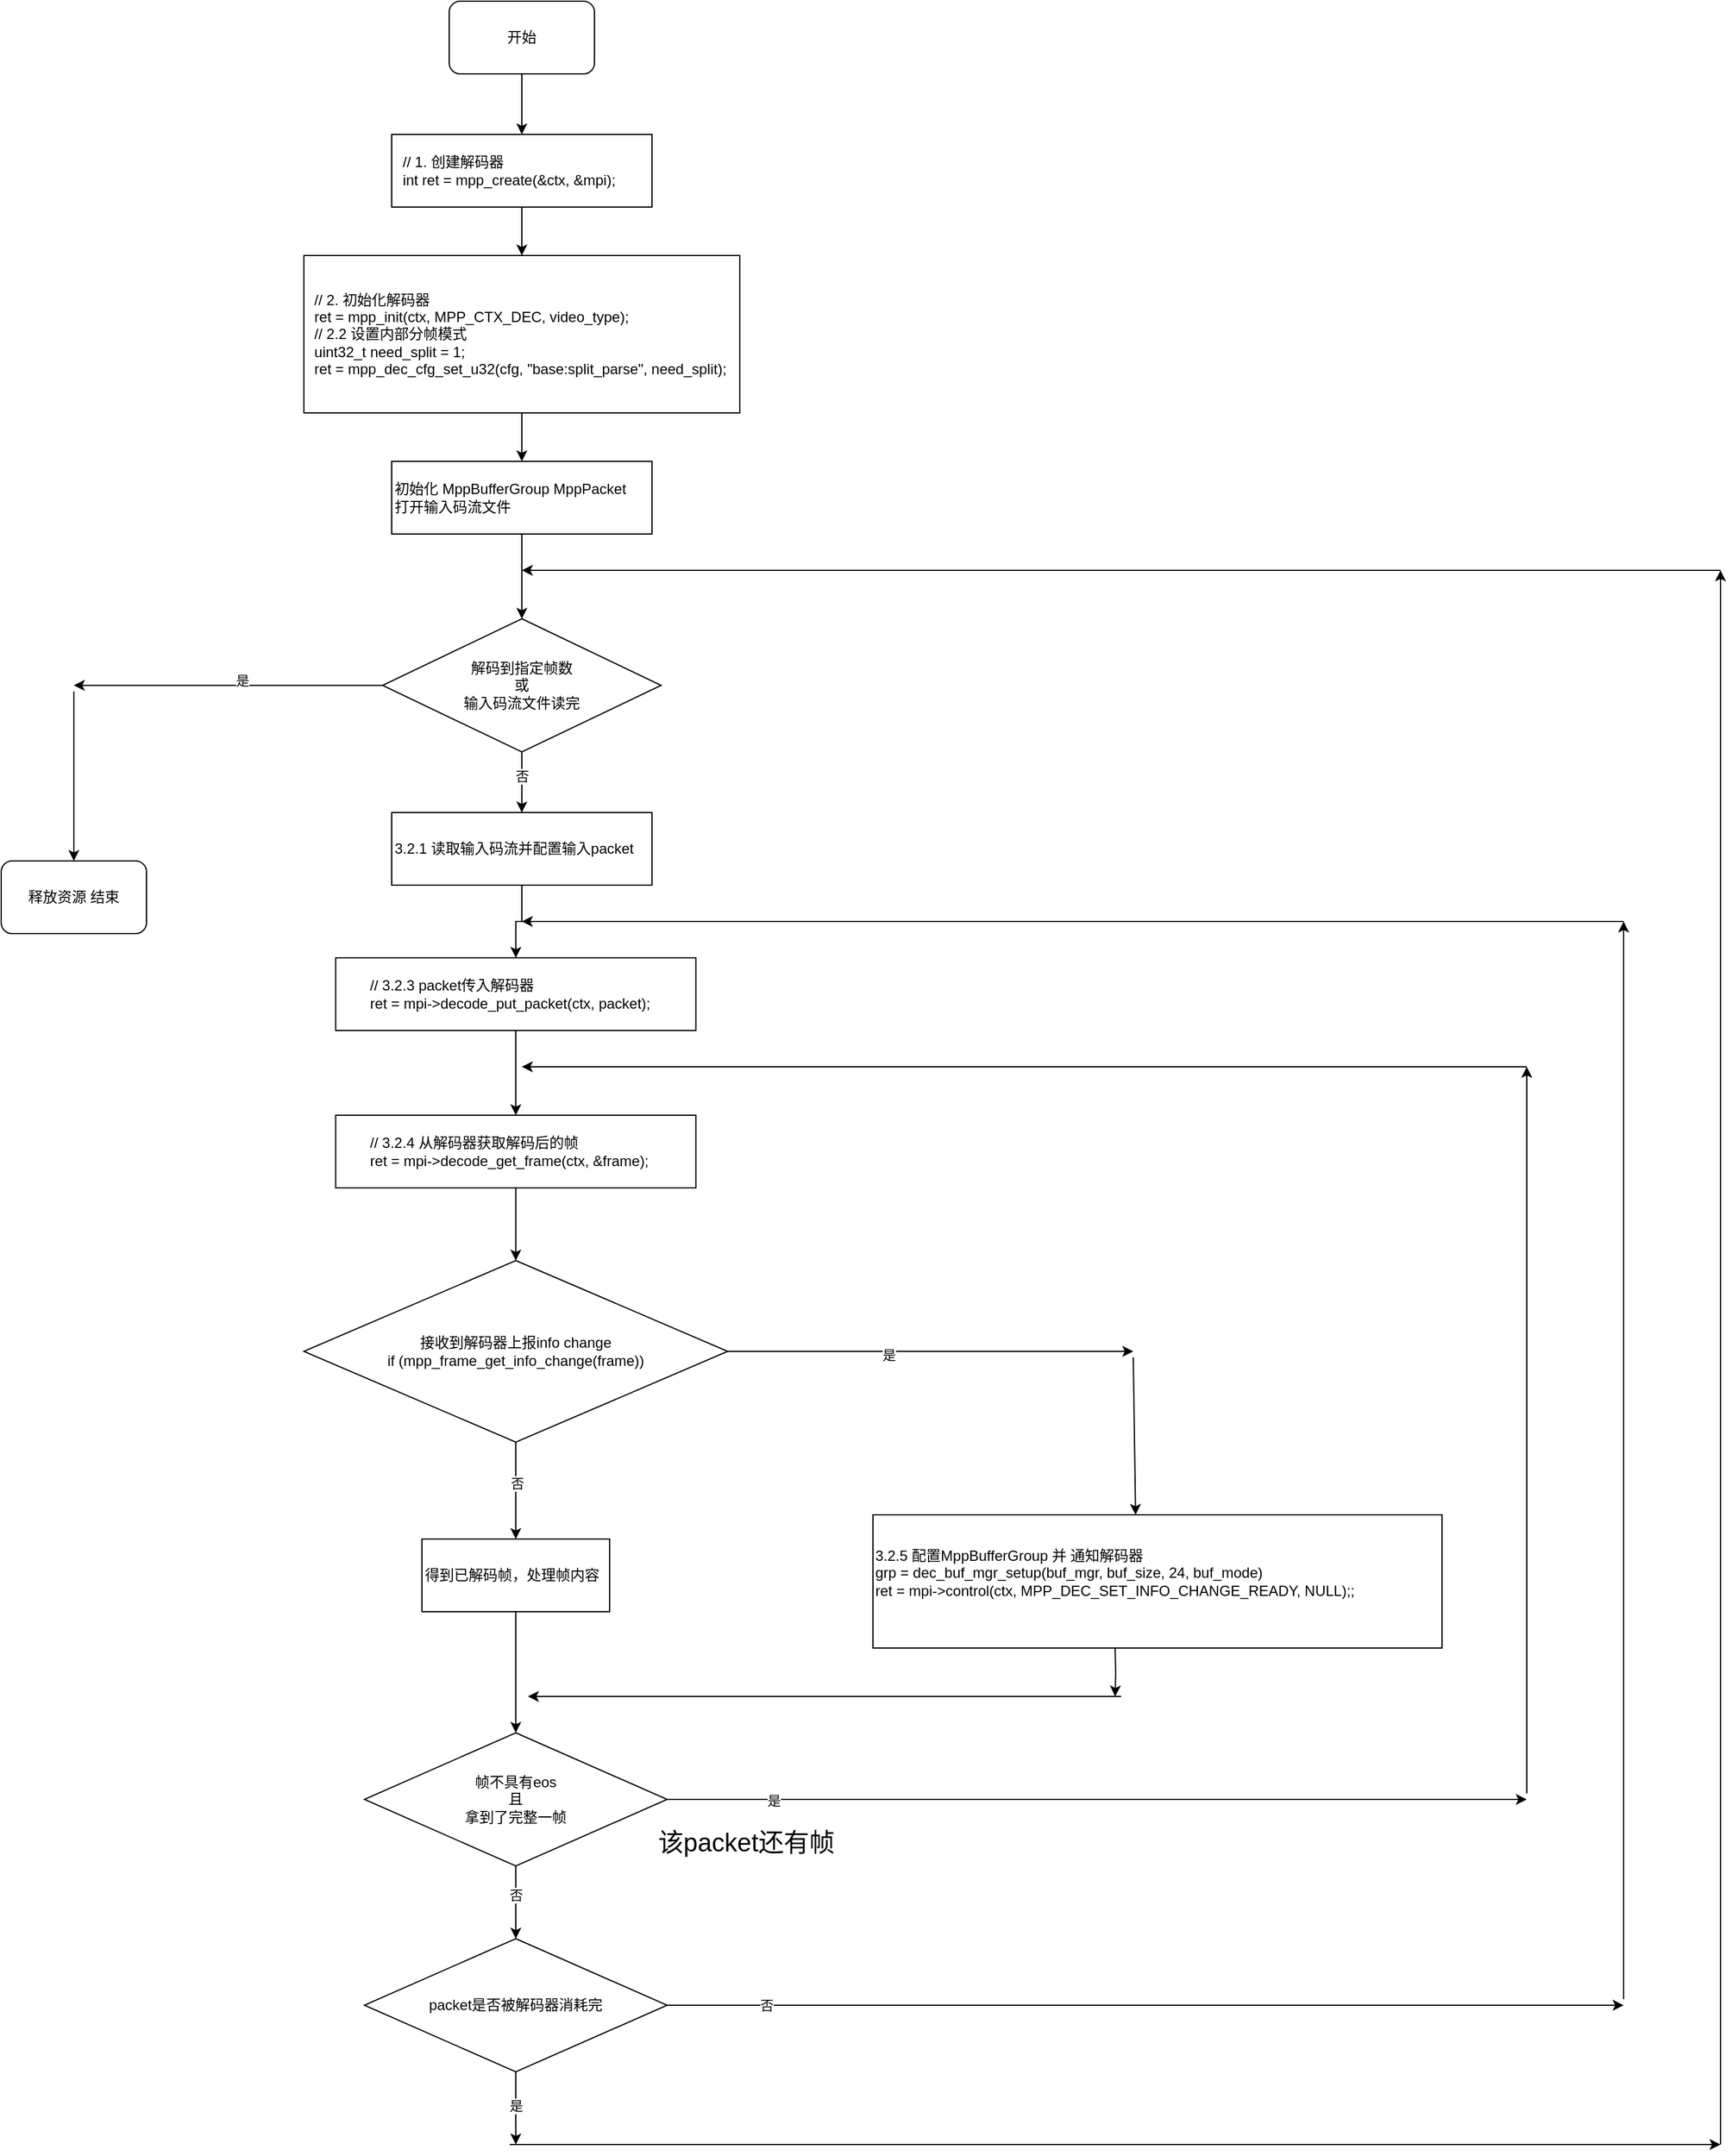 <mxfile version="24.4.10" type="github">
  <diagram name="第 1 页" id="rT0XGQqfWtDKfyvZjatR">
    <mxGraphModel dx="2037" dy="1079" grid="1" gridSize="10" guides="1" tooltips="1" connect="1" arrows="1" fold="1" page="1" pageScale="1" pageWidth="1169" pageHeight="1654" math="0" shadow="0">
      <root>
        <mxCell id="0" />
        <mxCell id="1" parent="0" />
        <mxCell id="Gl3JSTup4Kv4xswK9OUD-9" value="" style="edgeStyle=orthogonalEdgeStyle;rounded=0;orthogonalLoop=1;jettySize=auto;html=1;" edge="1" parent="1" source="Gl3JSTup4Kv4xswK9OUD-1" target="Gl3JSTup4Kv4xswK9OUD-2">
          <mxGeometry relative="1" as="geometry" />
        </mxCell>
        <mxCell id="Gl3JSTup4Kv4xswK9OUD-1" value="开始" style="rounded=1;whiteSpace=wrap;html=1;" vertex="1" parent="1">
          <mxGeometry x="470" y="60" width="120" height="60" as="geometry" />
        </mxCell>
        <mxCell id="Gl3JSTup4Kv4xswK9OUD-10" value="" style="edgeStyle=orthogonalEdgeStyle;rounded=0;orthogonalLoop=1;jettySize=auto;html=1;" edge="1" parent="1" source="Gl3JSTup4Kv4xswK9OUD-2" target="Gl3JSTup4Kv4xswK9OUD-3">
          <mxGeometry relative="1" as="geometry" />
        </mxCell>
        <mxCell id="Gl3JSTup4Kv4xswK9OUD-2" value="&lt;div&gt;&amp;nbsp; // 1. 创建解码器&lt;/div&gt;&lt;div&gt;&amp;nbsp; int ret = mpp_create(&amp;amp;ctx, &amp;amp;mpi);&lt;/div&gt;" style="rounded=0;whiteSpace=wrap;html=1;align=left;" vertex="1" parent="1">
          <mxGeometry x="422.5" y="170" width="215" height="60" as="geometry" />
        </mxCell>
        <mxCell id="Gl3JSTup4Kv4xswK9OUD-11" value="" style="edgeStyle=orthogonalEdgeStyle;rounded=0;orthogonalLoop=1;jettySize=auto;html=1;" edge="1" parent="1" source="Gl3JSTup4Kv4xswK9OUD-3" target="Gl3JSTup4Kv4xswK9OUD-4">
          <mxGeometry relative="1" as="geometry" />
        </mxCell>
        <mxCell id="Gl3JSTup4Kv4xswK9OUD-3" value="&amp;nbsp; // 2. 初始化解码器&lt;div&gt;&amp;nbsp; ret = mpp_init(ctx, MPP_CTX_DEC, video_type);&lt;/div&gt;&lt;div&gt;&lt;div&gt;&amp;nbsp; // 2.2 设置内部分帧模式&lt;/div&gt;&lt;div&gt;&amp;nbsp; uint32_t need_split = 1;&lt;/div&gt;&lt;div&gt;&amp;nbsp; ret = mpp_dec_cfg_set_u32(cfg, &quot;base:split_parse&quot;, need_split);&lt;/div&gt;&lt;/div&gt;" style="rounded=0;whiteSpace=wrap;html=1;align=left;" vertex="1" parent="1">
          <mxGeometry x="350" y="270" width="360" height="130" as="geometry" />
        </mxCell>
        <mxCell id="Gl3JSTup4Kv4xswK9OUD-12" value="" style="edgeStyle=orthogonalEdgeStyle;rounded=0;orthogonalLoop=1;jettySize=auto;html=1;" edge="1" parent="1" source="Gl3JSTup4Kv4xswK9OUD-4" target="Gl3JSTup4Kv4xswK9OUD-5">
          <mxGeometry relative="1" as="geometry" />
        </mxCell>
        <mxCell id="Gl3JSTup4Kv4xswK9OUD-4" value="初始化 MppBufferGroup MppPacket&lt;div&gt;打开输入码流文件&amp;nbsp;&lt;/div&gt;" style="rounded=0;whiteSpace=wrap;html=1;align=left;" vertex="1" parent="1">
          <mxGeometry x="422.5" y="440" width="215" height="60" as="geometry" />
        </mxCell>
        <mxCell id="Gl3JSTup4Kv4xswK9OUD-13" value="" style="edgeStyle=orthogonalEdgeStyle;rounded=0;orthogonalLoop=1;jettySize=auto;html=1;" edge="1" parent="1" source="Gl3JSTup4Kv4xswK9OUD-5" target="Gl3JSTup4Kv4xswK9OUD-6">
          <mxGeometry relative="1" as="geometry" />
        </mxCell>
        <mxCell id="Gl3JSTup4Kv4xswK9OUD-14" value="否" style="edgeLabel;html=1;align=center;verticalAlign=middle;resizable=0;points=[];" vertex="1" connectable="0" parent="Gl3JSTup4Kv4xswK9OUD-13">
          <mxGeometry x="-0.2" relative="1" as="geometry">
            <mxPoint as="offset" />
          </mxGeometry>
        </mxCell>
        <mxCell id="Gl3JSTup4Kv4xswK9OUD-22" style="edgeStyle=orthogonalEdgeStyle;rounded=0;orthogonalLoop=1;jettySize=auto;html=1;" edge="1" parent="1" source="Gl3JSTup4Kv4xswK9OUD-5">
          <mxGeometry relative="1" as="geometry">
            <mxPoint x="160" y="625" as="targetPoint" />
          </mxGeometry>
        </mxCell>
        <mxCell id="Gl3JSTup4Kv4xswK9OUD-25" value="是" style="edgeLabel;html=1;align=center;verticalAlign=middle;resizable=0;points=[];" vertex="1" connectable="0" parent="Gl3JSTup4Kv4xswK9OUD-22">
          <mxGeometry x="-0.092" y="-4" relative="1" as="geometry">
            <mxPoint as="offset" />
          </mxGeometry>
        </mxCell>
        <mxCell id="Gl3JSTup4Kv4xswK9OUD-5" value="解码到指定帧数&lt;div&gt;或&lt;/div&gt;&lt;div&gt;输入码流文件读完&lt;/div&gt;" style="rhombus;whiteSpace=wrap;html=1;" vertex="1" parent="1">
          <mxGeometry x="415" y="570" width="230" height="110" as="geometry" />
        </mxCell>
        <mxCell id="Gl3JSTup4Kv4xswK9OUD-49" value="" style="edgeStyle=orthogonalEdgeStyle;rounded=0;orthogonalLoop=1;jettySize=auto;html=1;" edge="1" parent="1" source="Gl3JSTup4Kv4xswK9OUD-6" target="Gl3JSTup4Kv4xswK9OUD-7">
          <mxGeometry relative="1" as="geometry" />
        </mxCell>
        <mxCell id="Gl3JSTup4Kv4xswK9OUD-6" value="3.2.1 读取输入码流并配置输入packet" style="rounded=0;whiteSpace=wrap;html=1;align=left;" vertex="1" parent="1">
          <mxGeometry x="422.5" y="730" width="215" height="60" as="geometry" />
        </mxCell>
        <mxCell id="Gl3JSTup4Kv4xswK9OUD-30" value="" style="edgeStyle=orthogonalEdgeStyle;rounded=0;orthogonalLoop=1;jettySize=auto;html=1;" edge="1" parent="1" source="Gl3JSTup4Kv4xswK9OUD-7" target="Gl3JSTup4Kv4xswK9OUD-29">
          <mxGeometry relative="1" as="geometry" />
        </mxCell>
        <mxCell id="Gl3JSTup4Kv4xswK9OUD-7" value="&lt;div&gt;&amp;nbsp; &amp;nbsp; &amp;nbsp; &amp;nbsp; // 3.2.3 packet传入解码器&lt;/div&gt;&lt;div&gt;&amp;nbsp; &amp;nbsp; &amp;nbsp; &amp;nbsp; ret = mpi-&amp;gt;decode_put_packet(ctx, packet);&lt;/div&gt;" style="rounded=0;whiteSpace=wrap;html=1;align=left;" vertex="1" parent="1">
          <mxGeometry x="376.25" y="850" width="297.5" height="60" as="geometry" />
        </mxCell>
        <mxCell id="Gl3JSTup4Kv4xswK9OUD-50" style="edgeStyle=orthogonalEdgeStyle;rounded=0;orthogonalLoop=1;jettySize=auto;html=1;" edge="1" parent="1" source="Gl3JSTup4Kv4xswK9OUD-8">
          <mxGeometry relative="1" as="geometry">
            <mxPoint x="525" y="1830" as="targetPoint" />
          </mxGeometry>
        </mxCell>
        <mxCell id="Gl3JSTup4Kv4xswK9OUD-62" value="是" style="edgeLabel;html=1;align=center;verticalAlign=middle;resizable=0;points=[];" vertex="1" connectable="0" parent="Gl3JSTup4Kv4xswK9OUD-50">
          <mxGeometry x="-0.074" relative="1" as="geometry">
            <mxPoint as="offset" />
          </mxGeometry>
        </mxCell>
        <mxCell id="Gl3JSTup4Kv4xswK9OUD-59" style="edgeStyle=orthogonalEdgeStyle;rounded=0;orthogonalLoop=1;jettySize=auto;html=1;exitX=1;exitY=0.5;exitDx=0;exitDy=0;" edge="1" parent="1" source="Gl3JSTup4Kv4xswK9OUD-8">
          <mxGeometry relative="1" as="geometry">
            <mxPoint x="1440" y="1715" as="targetPoint" />
          </mxGeometry>
        </mxCell>
        <mxCell id="Gl3JSTup4Kv4xswK9OUD-61" value="否" style="edgeLabel;html=1;align=center;verticalAlign=middle;resizable=0;points=[];" vertex="1" connectable="0" parent="Gl3JSTup4Kv4xswK9OUD-59">
          <mxGeometry x="-0.792" relative="1" as="geometry">
            <mxPoint as="offset" />
          </mxGeometry>
        </mxCell>
        <mxCell id="Gl3JSTup4Kv4xswK9OUD-8" value="packet是否被解码器消耗完" style="rhombus;whiteSpace=wrap;html=1;" vertex="1" parent="1">
          <mxGeometry x="400" y="1660" width="250" height="110" as="geometry" />
        </mxCell>
        <mxCell id="Gl3JSTup4Kv4xswK9OUD-23" value="" style="endArrow=classic;html=1;rounded=0;" edge="1" parent="1">
          <mxGeometry width="50" height="50" relative="1" as="geometry">
            <mxPoint x="160" y="630" as="sourcePoint" />
            <mxPoint x="160" y="770" as="targetPoint" />
          </mxGeometry>
        </mxCell>
        <mxCell id="Gl3JSTup4Kv4xswK9OUD-24" value="释放资源 结束" style="rounded=1;whiteSpace=wrap;html=1;" vertex="1" parent="1">
          <mxGeometry x="100" y="770" width="120" height="60" as="geometry" />
        </mxCell>
        <mxCell id="Gl3JSTup4Kv4xswK9OUD-47" value="" style="edgeStyle=orthogonalEdgeStyle;rounded=0;orthogonalLoop=1;jettySize=auto;html=1;" edge="1" parent="1" source="Gl3JSTup4Kv4xswK9OUD-26" target="Gl3JSTup4Kv4xswK9OUD-8">
          <mxGeometry relative="1" as="geometry" />
        </mxCell>
        <mxCell id="Gl3JSTup4Kv4xswK9OUD-48" value="否" style="edgeLabel;html=1;align=center;verticalAlign=middle;resizable=0;points=[];" vertex="1" connectable="0" parent="Gl3JSTup4Kv4xswK9OUD-47">
          <mxGeometry x="-0.2" relative="1" as="geometry">
            <mxPoint as="offset" />
          </mxGeometry>
        </mxCell>
        <mxCell id="Gl3JSTup4Kv4xswK9OUD-55" style="edgeStyle=orthogonalEdgeStyle;rounded=0;orthogonalLoop=1;jettySize=auto;html=1;" edge="1" parent="1" source="Gl3JSTup4Kv4xswK9OUD-26">
          <mxGeometry relative="1" as="geometry">
            <mxPoint x="1360" y="1545" as="targetPoint" />
          </mxGeometry>
        </mxCell>
        <mxCell id="Gl3JSTup4Kv4xswK9OUD-58" value="是" style="edgeLabel;html=1;align=center;verticalAlign=middle;resizable=0;points=[];" vertex="1" connectable="0" parent="Gl3JSTup4Kv4xswK9OUD-55">
          <mxGeometry x="-0.752" y="-1" relative="1" as="geometry">
            <mxPoint as="offset" />
          </mxGeometry>
        </mxCell>
        <mxCell id="Gl3JSTup4Kv4xswK9OUD-26" value="帧不具有eos&lt;div&gt;且&lt;br&gt;&lt;div&gt;拿到了完整一帧&lt;/div&gt;&lt;/div&gt;" style="rhombus;whiteSpace=wrap;html=1;" vertex="1" parent="1">
          <mxGeometry x="400" y="1490" width="250" height="110" as="geometry" />
        </mxCell>
        <mxCell id="Gl3JSTup4Kv4xswK9OUD-34" value="" style="edgeStyle=orthogonalEdgeStyle;rounded=0;orthogonalLoop=1;jettySize=auto;html=1;" edge="1" parent="1" source="Gl3JSTup4Kv4xswK9OUD-29" target="Gl3JSTup4Kv4xswK9OUD-33">
          <mxGeometry relative="1" as="geometry" />
        </mxCell>
        <mxCell id="Gl3JSTup4Kv4xswK9OUD-29" value="&lt;div&gt;&amp;nbsp; &amp;nbsp; &amp;nbsp; &amp;nbsp; // 3.2.4 从解码器获取解码后的帧&lt;/div&gt;&lt;div&gt;&amp;nbsp; &amp;nbsp; &amp;nbsp; &amp;nbsp; ret = mpi-&amp;gt;decode_get_frame(ctx, &amp;amp;frame);&lt;/div&gt;" style="rounded=0;whiteSpace=wrap;html=1;align=left;" vertex="1" parent="1">
          <mxGeometry x="376.25" y="980" width="297.5" height="60" as="geometry" />
        </mxCell>
        <mxCell id="Gl3JSTup4Kv4xswK9OUD-42" value="" style="edgeStyle=orthogonalEdgeStyle;rounded=0;orthogonalLoop=1;jettySize=auto;html=1;" edge="1" parent="1" source="Gl3JSTup4Kv4xswK9OUD-32" target="Gl3JSTup4Kv4xswK9OUD-26">
          <mxGeometry relative="1" as="geometry" />
        </mxCell>
        <mxCell id="Gl3JSTup4Kv4xswK9OUD-32" value="&lt;div&gt;得到已解码帧，处理帧内容&lt;/div&gt;" style="rounded=0;whiteSpace=wrap;html=1;align=left;" vertex="1" parent="1">
          <mxGeometry x="447.5" y="1330" width="155" height="60" as="geometry" />
        </mxCell>
        <mxCell id="Gl3JSTup4Kv4xswK9OUD-36" style="edgeStyle=orthogonalEdgeStyle;rounded=0;orthogonalLoop=1;jettySize=auto;html=1;" edge="1" parent="1" source="Gl3JSTup4Kv4xswK9OUD-33">
          <mxGeometry relative="1" as="geometry">
            <mxPoint x="1035" y="1175" as="targetPoint" />
          </mxGeometry>
        </mxCell>
        <mxCell id="Gl3JSTup4Kv4xswK9OUD-39" value="是" style="edgeLabel;html=1;align=center;verticalAlign=middle;resizable=0;points=[];" vertex="1" connectable="0" parent="Gl3JSTup4Kv4xswK9OUD-36">
          <mxGeometry x="-0.209" y="-3" relative="1" as="geometry">
            <mxPoint as="offset" />
          </mxGeometry>
        </mxCell>
        <mxCell id="Gl3JSTup4Kv4xswK9OUD-41" value="" style="edgeStyle=orthogonalEdgeStyle;rounded=0;orthogonalLoop=1;jettySize=auto;html=1;" edge="1" parent="1" source="Gl3JSTup4Kv4xswK9OUD-33" target="Gl3JSTup4Kv4xswK9OUD-32">
          <mxGeometry relative="1" as="geometry" />
        </mxCell>
        <mxCell id="Gl3JSTup4Kv4xswK9OUD-45" value="否" style="edgeLabel;html=1;align=center;verticalAlign=middle;resizable=0;points=[];" vertex="1" connectable="0" parent="Gl3JSTup4Kv4xswK9OUD-41">
          <mxGeometry x="-0.15" y="1" relative="1" as="geometry">
            <mxPoint as="offset" />
          </mxGeometry>
        </mxCell>
        <mxCell id="Gl3JSTup4Kv4xswK9OUD-33" value="接收到解码器上报info change&lt;div&gt;if (mpp_frame_get_info_change(frame))&lt;/div&gt;" style="rhombus;whiteSpace=wrap;html=1;" vertex="1" parent="1">
          <mxGeometry x="350" y="1100" width="350" height="150" as="geometry" />
        </mxCell>
        <mxCell id="Gl3JSTup4Kv4xswK9OUD-43" style="edgeStyle=orthogonalEdgeStyle;rounded=0;orthogonalLoop=1;jettySize=auto;html=1;" edge="1" parent="1">
          <mxGeometry relative="1" as="geometry">
            <mxPoint x="1020" y="1460" as="targetPoint" />
            <mxPoint x="1020" y="1420" as="sourcePoint" />
          </mxGeometry>
        </mxCell>
        <mxCell id="Gl3JSTup4Kv4xswK9OUD-35" value="3.2.5 配置MppBufferGroup 并 通知解码器&lt;div&gt;grp = dec_buf_mgr_setup(buf_mgr, buf_size, 24, buf_mode)&lt;/div&gt;&lt;div&gt;ret = mpi-&amp;gt;control(ctx, MPP_DEC_SET_INFO_CHANGE_READY, NULL);;&lt;/div&gt;&lt;div&gt;&lt;br&gt;&lt;/div&gt;" style="rounded=0;whiteSpace=wrap;html=1;align=left;" vertex="1" parent="1">
          <mxGeometry x="820" y="1310" width="470" height="110" as="geometry" />
        </mxCell>
        <mxCell id="Gl3JSTup4Kv4xswK9OUD-40" value="" style="endArrow=classic;html=1;rounded=0;entryX=0.536;entryY=0;entryDx=0;entryDy=0;entryPerimeter=0;" edge="1" parent="1">
          <mxGeometry width="50" height="50" relative="1" as="geometry">
            <mxPoint x="1035" y="1180" as="sourcePoint" />
            <mxPoint x="1036.92" y="1310" as="targetPoint" />
          </mxGeometry>
        </mxCell>
        <mxCell id="Gl3JSTup4Kv4xswK9OUD-44" value="" style="endArrow=classic;html=1;rounded=0;" edge="1" parent="1">
          <mxGeometry width="50" height="50" relative="1" as="geometry">
            <mxPoint x="1025" y="1460" as="sourcePoint" />
            <mxPoint x="535" y="1460" as="targetPoint" />
          </mxGeometry>
        </mxCell>
        <mxCell id="Gl3JSTup4Kv4xswK9OUD-51" value="" style="endArrow=classic;html=1;rounded=0;" edge="1" parent="1">
          <mxGeometry width="50" height="50" relative="1" as="geometry">
            <mxPoint x="520" y="1830" as="sourcePoint" />
            <mxPoint x="1520" y="1830" as="targetPoint" />
          </mxGeometry>
        </mxCell>
        <mxCell id="Gl3JSTup4Kv4xswK9OUD-53" value="" style="endArrow=classic;html=1;rounded=0;" edge="1" parent="1">
          <mxGeometry width="50" height="50" relative="1" as="geometry">
            <mxPoint x="1440" y="820" as="sourcePoint" />
            <mxPoint x="530" y="820" as="targetPoint" />
          </mxGeometry>
        </mxCell>
        <mxCell id="Gl3JSTup4Kv4xswK9OUD-54" value="" style="endArrow=classic;html=1;rounded=0;" edge="1" parent="1">
          <mxGeometry width="50" height="50" relative="1" as="geometry">
            <mxPoint x="1440" y="1710" as="sourcePoint" />
            <mxPoint x="1440" y="820" as="targetPoint" />
          </mxGeometry>
        </mxCell>
        <mxCell id="Gl3JSTup4Kv4xswK9OUD-56" value="" style="endArrow=classic;html=1;rounded=0;" edge="1" parent="1">
          <mxGeometry width="50" height="50" relative="1" as="geometry">
            <mxPoint x="1360" y="940" as="sourcePoint" />
            <mxPoint x="530" y="940" as="targetPoint" />
          </mxGeometry>
        </mxCell>
        <mxCell id="Gl3JSTup4Kv4xswK9OUD-57" value="" style="endArrow=classic;html=1;rounded=0;" edge="1" parent="1">
          <mxGeometry width="50" height="50" relative="1" as="geometry">
            <mxPoint x="1360" y="1540" as="sourcePoint" />
            <mxPoint x="1360" y="940" as="targetPoint" />
          </mxGeometry>
        </mxCell>
        <mxCell id="Gl3JSTup4Kv4xswK9OUD-63" value="" style="endArrow=classic;html=1;rounded=0;" edge="1" parent="1">
          <mxGeometry width="50" height="50" relative="1" as="geometry">
            <mxPoint x="1520" y="530" as="sourcePoint" />
            <mxPoint x="530" y="530" as="targetPoint" />
          </mxGeometry>
        </mxCell>
        <mxCell id="Gl3JSTup4Kv4xswK9OUD-64" value="" style="endArrow=classic;html=1;rounded=0;" edge="1" parent="1">
          <mxGeometry width="50" height="50" relative="1" as="geometry">
            <mxPoint x="1520" y="1830" as="sourcePoint" />
            <mxPoint x="1520" y="530" as="targetPoint" />
          </mxGeometry>
        </mxCell>
        <mxCell id="Gl3JSTup4Kv4xswK9OUD-65" value="该packet还有帧" style="text;html=1;align=center;verticalAlign=middle;resizable=0;points=[];autosize=1;strokeColor=none;fillColor=none;fontSize=21;" vertex="1" parent="1">
          <mxGeometry x="630" y="1560" width="170" height="40" as="geometry" />
        </mxCell>
      </root>
    </mxGraphModel>
  </diagram>
</mxfile>
